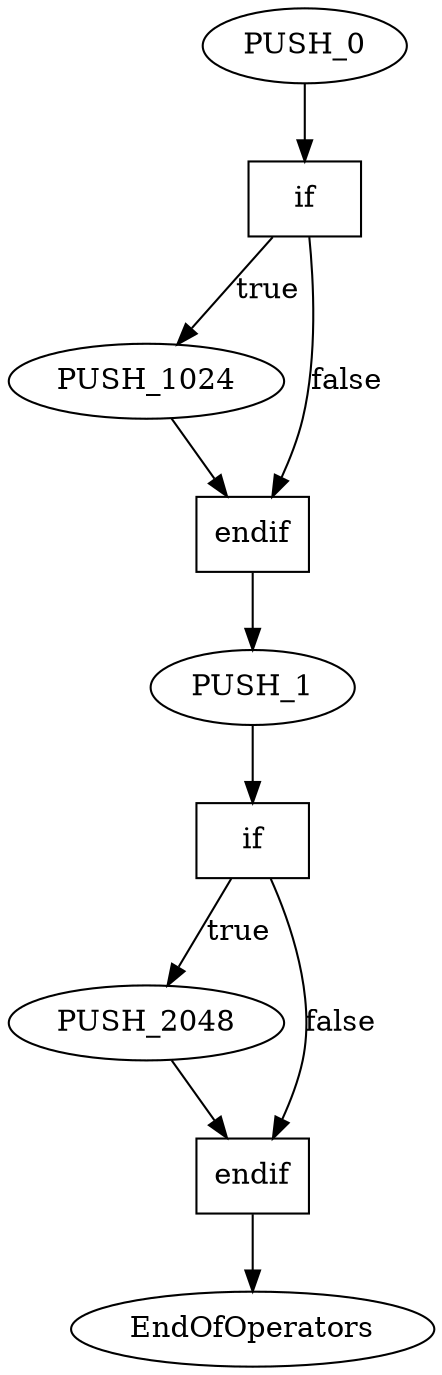 digraph Source{
   Operator_0 [label=PUSH_0];
   Operator_0 -> Operator_1;
   Operator_1 [shape=record label=if];
   Operator_1 -> Operator_2 [label=true];
   Operator_1 -> Operator_3 [label=false];
   Operator_2 [label=PUSH_1024];
   Operator_2 -> Operator_3;
   Operator_3 [shape=record label=endif];
   Operator_3 -> Operator_4;
   Operator_4 [label=PUSH_1];
   Operator_4 -> Operator_5;
   Operator_5 [shape=record label=if];
   Operator_5 -> Operator_6 [label=true];
   Operator_5 -> Operator_7 [label=false];
   Operator_6 [label=PUSH_2048];
   Operator_6 -> Operator_7;
   Operator_7 [shape=record label=endif];
   Operator_7 -> Operator_8;
   Operator_8 [label="EndOfOperators"];
}
